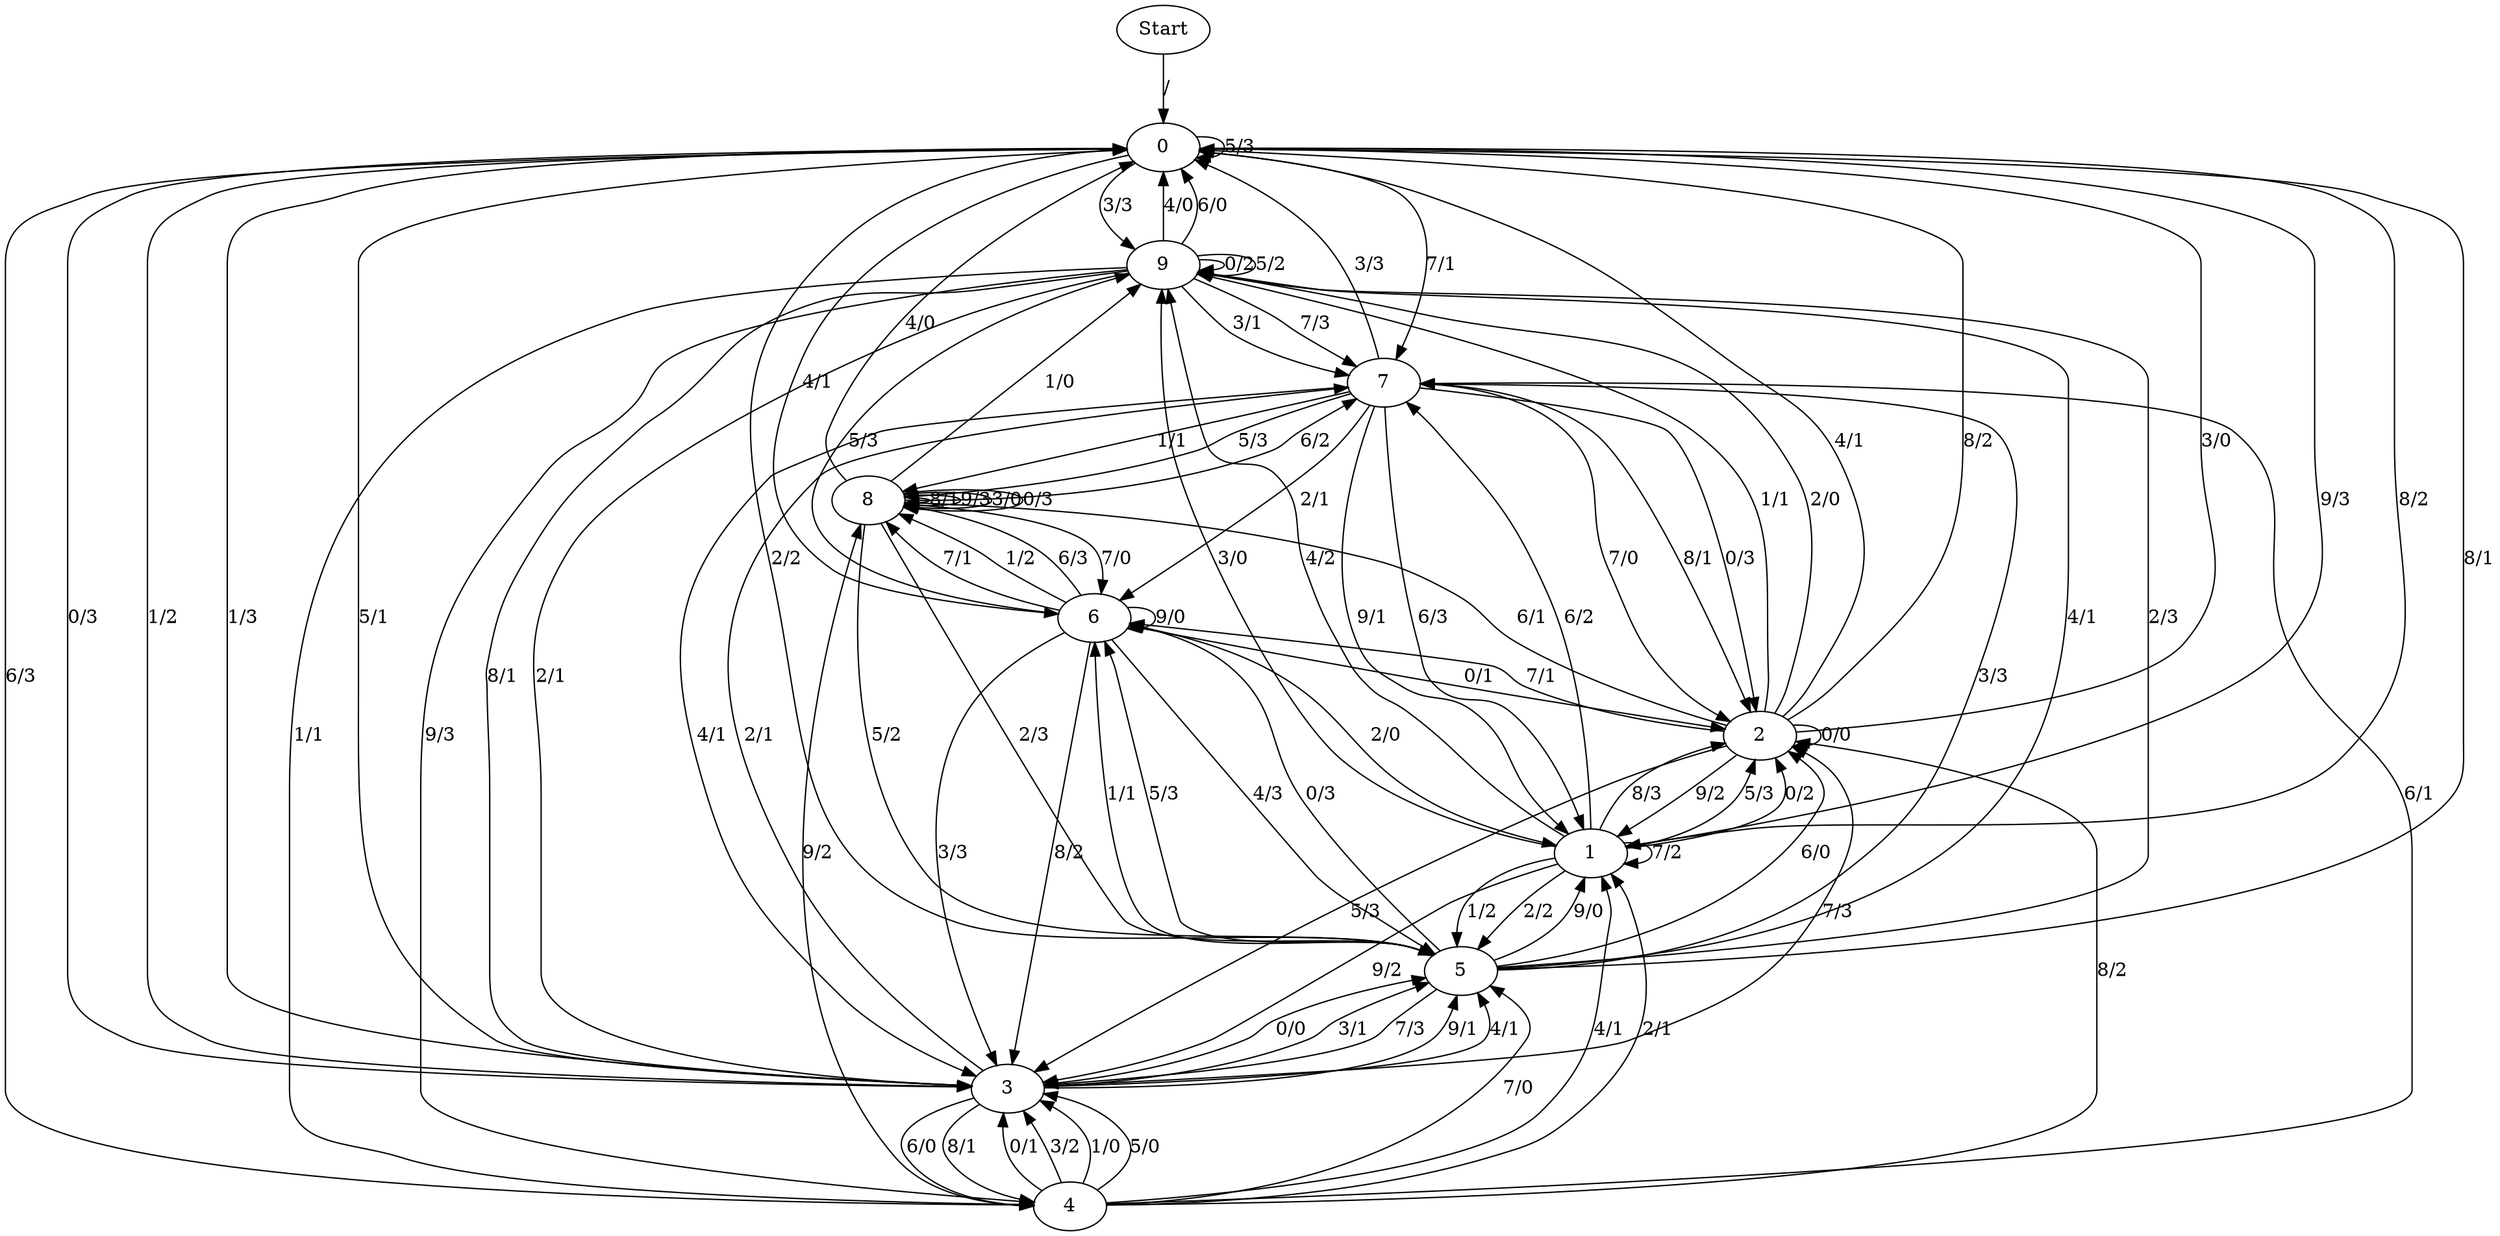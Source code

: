 digraph {
	Start -> 0 [label="/"]
	0 -> 0 [label="5/3"]
	0 -> 9 [label="3/3"]
	0 -> 4 [label="6/3"]
	0 -> 3 [label="0/3"]
	0 -> 7 [label="7/1"]
	0 -> 1 [label="8/2"]
	0 -> 5 [label="2/2"]
	0 -> 6 [label="4/1"]
	0 -> 3 [label="1/2"]
	0 -> 1 [label="9/3"]
	3 -> 5 [label="9/1"]
	3 -> 7 [label="2/1"]
	3 -> 0 [label="1/3"]
	3 -> 5 [label="4/1"]
	3 -> 4 [label="8/1"]
	3 -> 5 [label="0/0"]
	3 -> 0 [label="5/1"]
	3 -> 4 [label="6/0"]
	3 -> 2 [label="7/3"]
	3 -> 5 [label="3/1"]
	5 -> 3 [label="7/3"]
	5 -> 7 [label="3/3"]
	5 -> 9 [label="4/1"]
	5 -> 1 [label="9/0"]
	5 -> 6 [label="0/3"]
	5 -> 6 [label="1/1"]
	5 -> 0 [label="8/1"]
	5 -> 6 [label="5/3"]
	5 -> 9 [label="2/3"]
	5 -> 2 [label="6/0"]
	6 -> 5 [label="4/3"]
	6 -> 8 [label="7/1"]
	6 -> 2 [label="0/1"]
	6 -> 3 [label="3/3"]
	6 -> 8 [label="1/2"]
	6 -> 3 [label="8/2"]
	6 -> 6 [label="9/0"]
	6 -> 9 [label="5/3"]
	6 -> 8 [label="6/3"]
	6 -> 1 [label="2/0"]
	9 -> 4 [label="1/1"]
	9 -> 3 [label="8/1"]
	9 -> 7 [label="7/3"]
	9 -> 3 [label="2/1"]
	9 -> 7 [label="3/1"]
	9 -> 0 [label="4/0"]
	9 -> 9 [label="0/2"]
	9 -> 0 [label="6/0"]
	9 -> 4 [label="9/3"]
	9 -> 9 [label="5/2"]
	4 -> 3 [label="0/1"]
	4 -> 7 [label="6/1"]
	4 -> 5 [label="7/0"]
	4 -> 1 [label="4/1"]
	4 -> 8 [label="9/2"]
	4 -> 3 [label="3/2"]
	4 -> 3 [label="1/0"]
	4 -> 2 [label="8/2"]
	4 -> 1 [label="2/1"]
	4 -> 3 [label="5/0"]
	2 -> 0 [label="4/1"]
	2 -> 0 [label="8/2"]
	2 -> 2 [label="0/0"]
	2 -> 0 [label="3/0"]
	2 -> 9 [label="1/1"]
	2 -> 9 [label="2/0"]
	2 -> 1 [label="9/2"]
	2 -> 3 [label="5/3"]
	2 -> 8 [label="6/1"]
	2 -> 6 [label="7/1"]
	1 -> 2 [label="5/3"]
	1 -> 1 [label="7/2"]
	1 -> 2 [label="0/2"]
	1 -> 5 [label="1/2"]
	1 -> 9 [label="3/0"]
	1 -> 9 [label="4/2"]
	1 -> 7 [label="6/2"]
	1 -> 3 [label="9/2"]
	1 -> 5 [label="2/2"]
	1 -> 2 [label="8/3"]
	7 -> 8 [label="1/1"]
	7 -> 3 [label="4/1"]
	7 -> 2 [label="0/3"]
	7 -> 1 [label="9/1"]
	7 -> 6 [label="2/1"]
	7 -> 1 [label="6/3"]
	7 -> 2 [label="7/0"]
	7 -> 0 [label="3/3"]
	7 -> 8 [label="5/3"]
	7 -> 2 [label="8/1"]
	8 -> 9 [label="1/0"]
	8 -> 5 [label="5/2"]
	8 -> 8 [label="8/1"]
	8 -> 0 [label="4/0"]
	8 -> 8 [label="9/3"]
	8 -> 5 [label="2/3"]
	8 -> 8 [label="3/0"]
	8 -> 7 [label="6/2"]
	8 -> 6 [label="7/0"]
	8 -> 8 [label="0/3"]
}